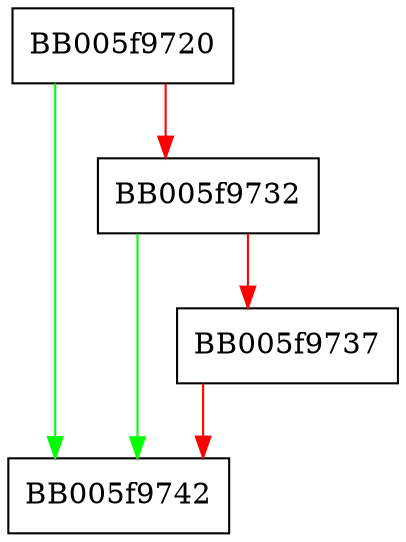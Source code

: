 digraph OSSL_PARAM_construct_utf8_string {
  node [shape="box"];
  graph [splines=ortho];
  BB005f9720 -> BB005f9742 [color="green"];
  BB005f9720 -> BB005f9732 [color="red"];
  BB005f9732 -> BB005f9742 [color="green"];
  BB005f9732 -> BB005f9737 [color="red"];
  BB005f9737 -> BB005f9742 [color="red"];
}